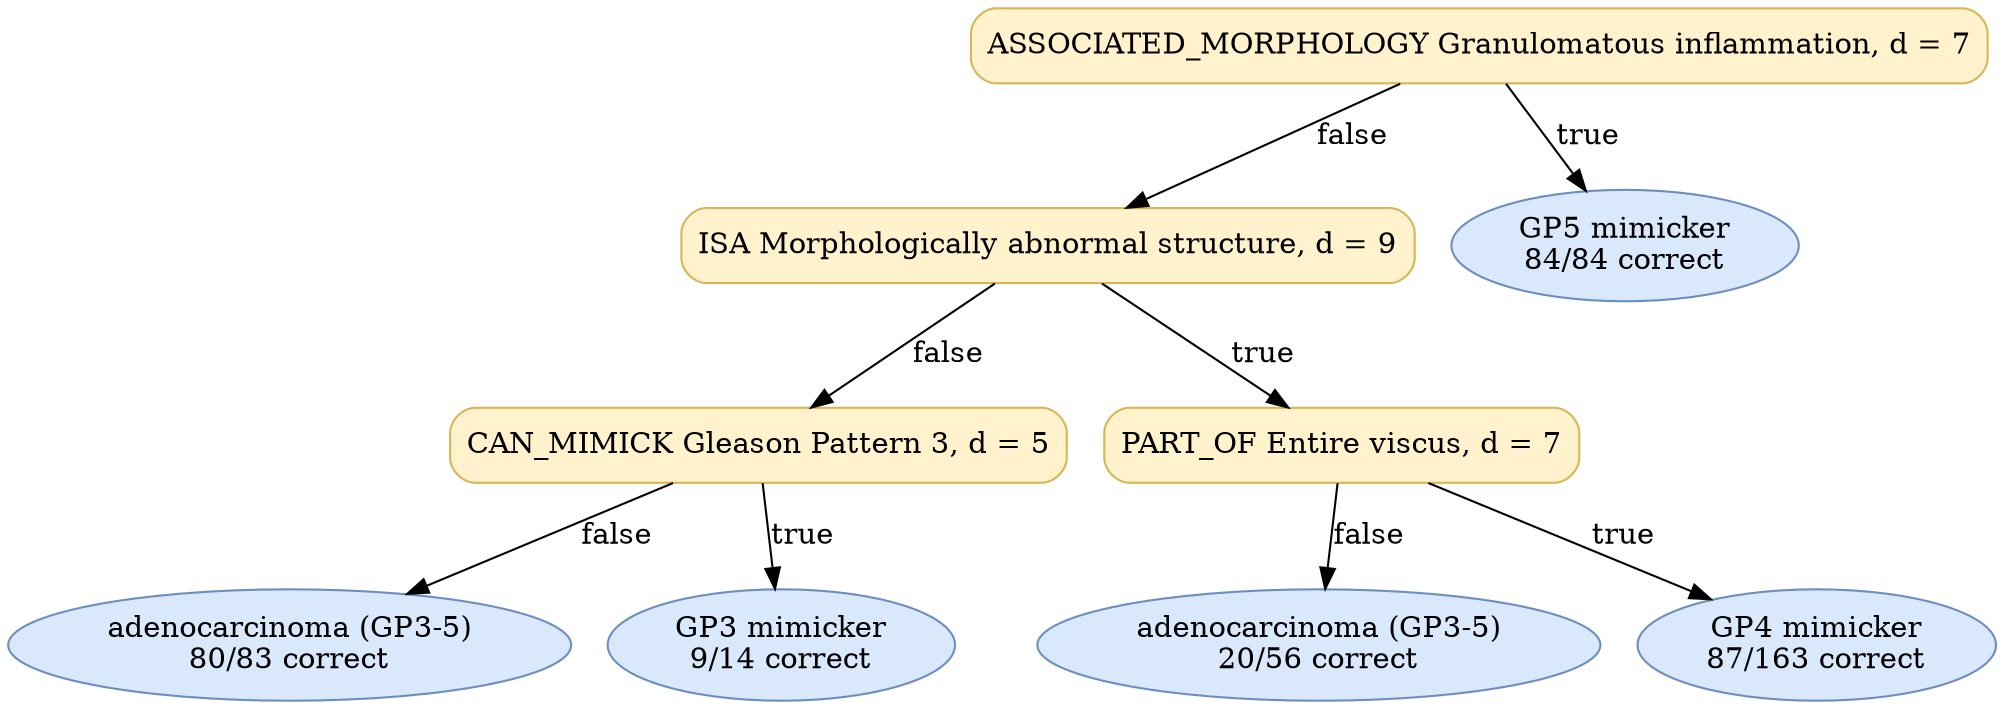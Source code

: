 digraph "DT" {
fontname="Times-Roman";
label="";
node [fontname="Times-Roman"];
Node1 [color="#D6B656", fillcolor="#FFF2CC", label="ASSOCIATED_MORPHOLOGY Granulomatous inflammation, d = 7", shape="box", style="rounded,filled"];
Node2 [color="#D6B656", fillcolor="#FFF2CC", label="ISA Morphologically abnormal structure, d = 9", shape="box", style="rounded,filled"];
Node3 [color="#D6B656", fillcolor="#FFF2CC", label="CAN_MIMICK Gleason Pattern 3, d = 5", shape="box", style="rounded,filled"];
Node4 [color="#6C8EBF", fillcolor="#DAE8FC", label=<adenocarcinoma (GP3-5)<br/>80/83 correct>, shape="ellipse", style="rounded,filled"];
Node5 [color="#6C8EBF", fillcolor="#DAE8FC", label=<GP3 mimicker<br/>9/14 correct>, shape="ellipse", style="rounded,filled"];
Node6 [color="#D6B656", fillcolor="#FFF2CC", label="PART_OF Entire viscus, d = 7", shape="box", style="rounded,filled"];
Node7 [color="#6C8EBF", fillcolor="#DAE8FC", label=<adenocarcinoma (GP3-5)<br/>20/56 correct>, shape="ellipse", style="rounded,filled"];
Node8 [color="#6C8EBF", fillcolor="#DAE8FC", label=<GP4 mimicker<br/>87/163 correct>, shape="ellipse", style="rounded,filled"];
Node9 [color="#6C8EBF", fillcolor="#DAE8FC", label=<GP5 mimicker<br/>84/84 correct>, shape="ellipse", style="rounded,filled"];
Node1 -> Node2  [key=0, label="false"];
Node1 -> Node9  [key=0, label="true"];
Node2 -> Node3  [key=0, label="false"];
Node2 -> Node6  [key=0, label="true"];
Node3 -> Node4  [key=0, label="false"];
Node3 -> Node5  [key=0, label="true"];
Node6 -> Node7  [key=0, label="false"];
Node6 -> Node8  [key=0, label="true"];
}
